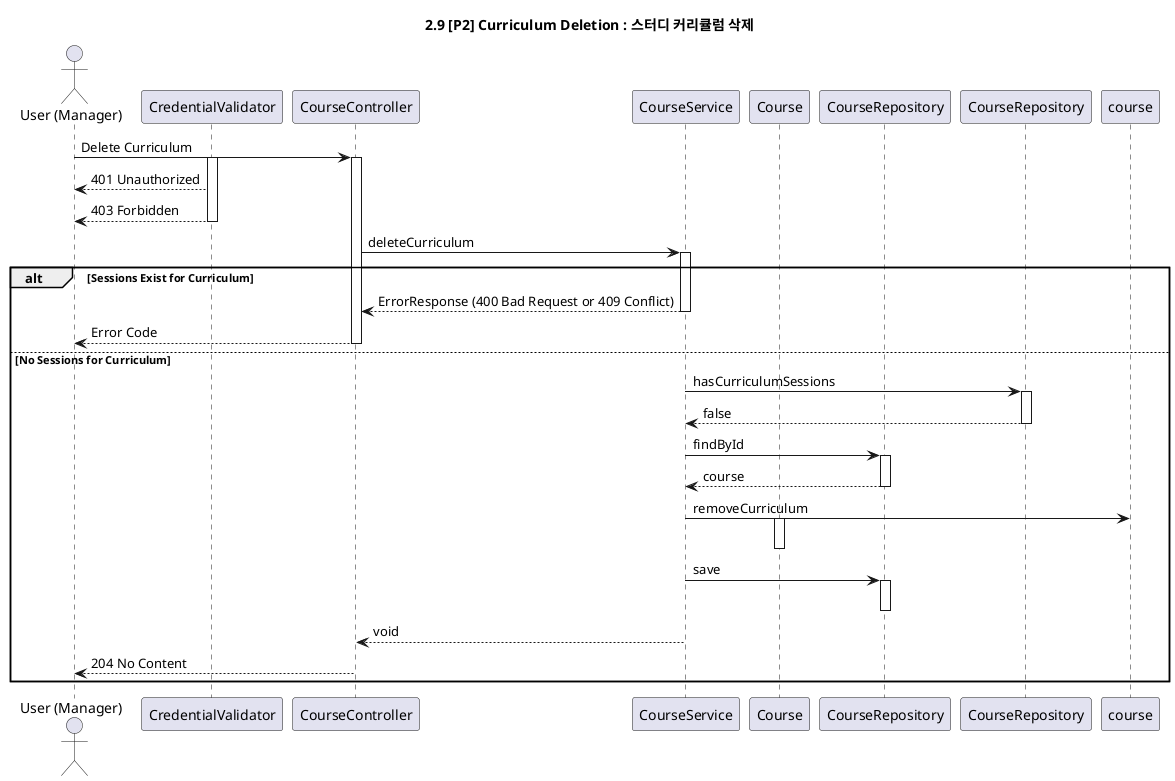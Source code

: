 @startuml

title 2.9 [P2] Curriculum Deletion : 스터디 커리큘럼 삭제

actor "User (Manager)" as User
participant "CredentialValidator" as Validator
participant "CourseController" as Controller
participant "CourseService" as AppService
participant "Course" as CourseDomain
participant "CourseRepository" as Repository
participant "CourseRepository" as SessionRepo

User -> Controller: Delete Curriculum
activate Validator
activate Controller
Validator --> User: 401 Unauthorized
Validator --> User: 403 Forbidden
deactivate Validator

Controller -> AppService: deleteCurriculum
activate AppService
alt Sessions Exist for Curriculum
    AppService --> Controller: ErrorResponse (400 Bad Request or 409 Conflict)
    deactivate AppService
    Controller --> User: Error Code
    deactivate Controller
else No Sessions for Curriculum

AppService -> SessionRepo: hasCurriculumSessions
activate SessionRepo
SessionRepo --> AppService: false
deactivate SessionRepo

AppService -> Repository: findById
activate Repository
Repository --> AppService: course
deactivate Repository

AppService -> course: removeCurriculum
activate CourseDomain
deactivate CourseDomain

AppService -> Repository: save
activate Repository
deactivate Repository

AppService --> Controller: void
deactivate AppService

Controller --> User: 204 No Content
deactivate Controller

end

@enduml